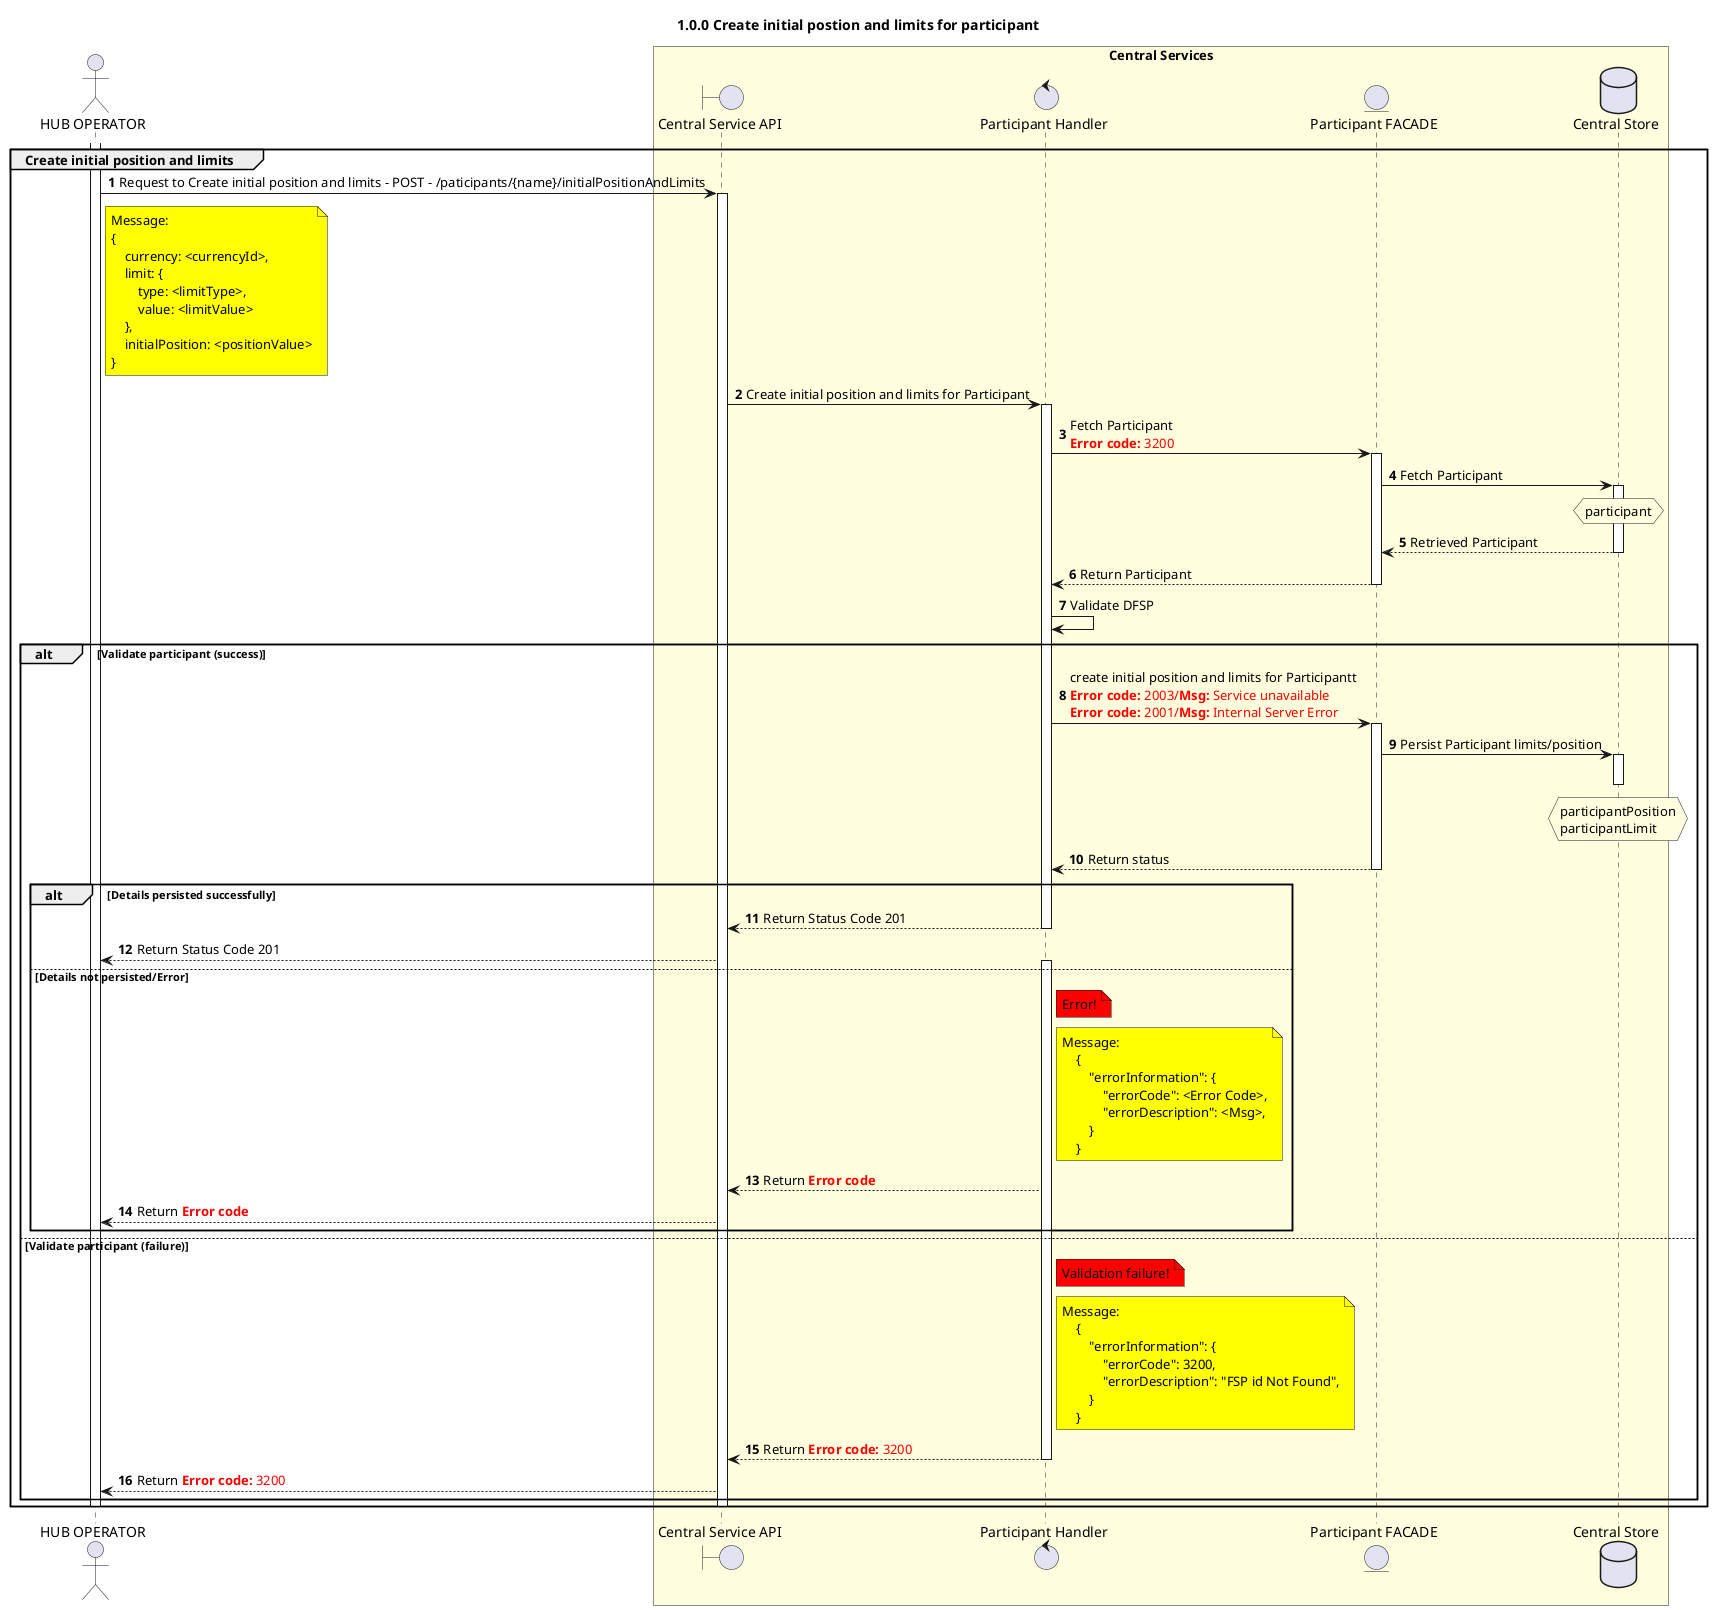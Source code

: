 @startuml
' declate title
title 1.0.0 Create initial postion and limits for participant

autonumber


' Actor Keys:
' boundary - APIs/Interfaces, etc
' entity - Database Access Objects
' database - Database Persistance Store

' declare actors
actor "HUB OPERATOR" as OPERATOR
boundary "Central Service API" as CSAPI
control "Participant Handler" as PARTICIPANT_HANDLER
entity "Central Service API" as CSAPI
entity "Participant FACADE" as PARTICIPANT_DAO
database "Central Store" as DB

box "Central Services" #LightYellow
participant CSAPI
participant PARTICIPANT_HANDLER
participant PARTICIPANT_DAO
participant DB
end box

' start flow

activate OPERATOR
group Create initial position and limits
    OPERATOR -> CSAPI: Request to Create initial position and limits - POST - /paticipants/{name}/initialPositionAndLimits
    note right of OPERATOR #yellow
        Message:
        {
            currency: <currencyId>,
            limit: {
                type: <limitType>,
                value: <limitValue>
            },
            initialPosition: <positionValue>
        }
    end note

    activate CSAPI
    CSAPI -> PARTICIPANT_HANDLER: Create initial position and limits for Participant
    activate PARTICIPANT_HANDLER
    PARTICIPANT_HANDLER ->PARTICIPANT_DAO: Fetch Participant \n<color #FF0000><b>Error code:</b> 3200</color>

    activate PARTICIPANT_DAO
    PARTICIPANT_DAO -> DB: Fetch Participant
    activate DB
    hnote over DB #lightyellow
        participant
    end note
    DB --> PARTICIPANT_DAO: Retrieved Participant
    deactivate DB
    PARTICIPANT_DAO --> PARTICIPANT_HANDLER: Return Participant
    deactivate PARTICIPANT_DAO
    PARTICIPANT_HANDLER ->PARTICIPANT_HANDLER: Validate DFSP
    alt Validate participant (success)
        PARTICIPANT_HANDLER ->PARTICIPANT_DAO: create initial position and limits for Participantt \n<color #FF0000><b>Error code:</b> 2003/<b>Msg:</b> Service unavailable </color> \n<color #FF0000><b>Error code:</b> 2001/<b>Msg:</b> Internal Server Error </color>
        activate PARTICIPANT_DAO
        PARTICIPANT_DAO -> DB: Persist Participant limits/position
        activate DB
        hnote over DB #lightyellow
            participantPosition
            participantLimit
        end note
        deactivate DB
        PARTICIPANT_DAO --> PARTICIPANT_HANDLER: Return status
        deactivate PARTICIPANT_DAO
        alt Details persisted successfully
            PARTICIPANT_HANDLER -->CSAPI: Return Status Code 201
            deactivate PARTICIPANT_HANDLER
            CSAPI -->OPERATOR: Return Status Code 201
        else Details not persisted/Error
            note right of PARTICIPANT_HANDLER #red: Error!
            activate PARTICIPANT_HANDLER
            note right of PARTICIPANT_HANDLER #yellow
            Message:
                {
                    "errorInformation": {
                        "errorCode": <Error Code>,
                        "errorDescription": <Msg>,
                    }
                }
            end note
            PARTICIPANT_HANDLER -->CSAPI: Return <color #FF0000><b>Error code</b></color>
           ' deactivate PARTICIPANT_HANDLER
            CSAPI -->OPERATOR: Return <color #FF0000><b>Error code</b></color>
            
        end

    else Validate participant (failure)
        note right of PARTICIPANT_HANDLER #red: Validation failure!
        activate PARTICIPANT_HANDLER
        note right of PARTICIPANT_HANDLER #yellow
            Message:
                {
                    "errorInformation": {
                        "errorCode": 3200,
                        "errorDescription": "FSP id Not Found",
                    }
                }
        end note
        PARTICIPANT_HANDLER -->CSAPI: Return <color #FF0000><b>Error code:</b> 3200</color>
        deactivate PARTICIPANT_HANDLER
        CSAPI -->OPERATOR: Return <color #FF0000><b>Error code:</b> 3200</color>

    end
    deactivate CSAPI
    deactivate OPERATOR
end
@enduml